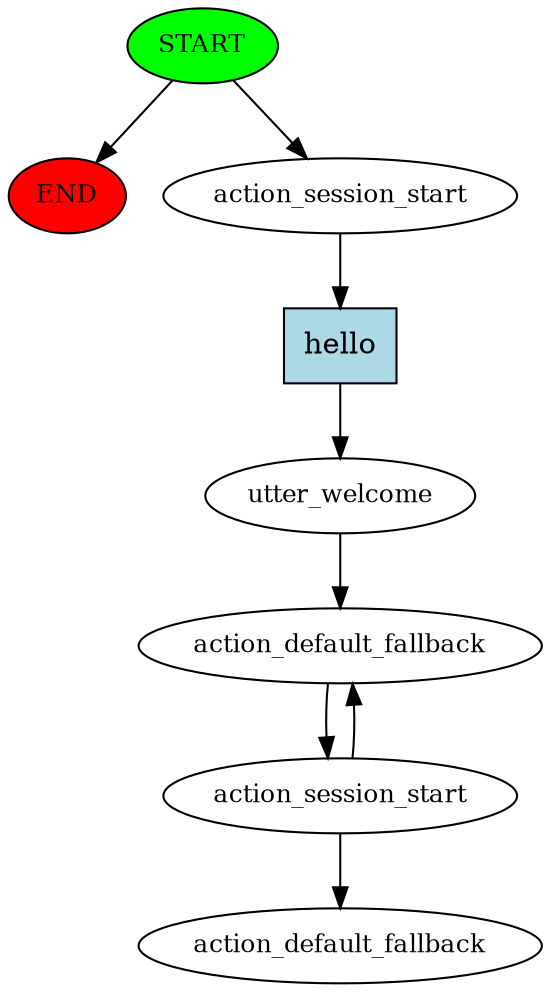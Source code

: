 digraph  {
0 [class="start active", fillcolor=green, fontsize=12, label=START, style=filled];
"-1" [class=end, fillcolor=red, fontsize=12, label=END, style=filled];
1 [class=active, fontsize=12, label=action_session_start];
2 [class=active, fontsize=12, label=utter_welcome];
3 [class=active, fontsize=12, label=action_default_fallback];
4 [class=active, fontsize=12, label=action_session_start];
9 [class="dashed active", fontsize=12, label=action_default_fallback];
10 [class="intent active", fillcolor=lightblue, label=hello, shape=rect, style=filled];
0 -> "-1"  [class="", key=NONE, label=""];
0 -> 1  [class=active, key=NONE, label=""];
1 -> 10  [class=active, key=0];
2 -> 3  [class=active, key=NONE, label=""];
3 -> 4  [class=active, key=NONE, label=""];
4 -> 3  [class=active, key=NONE, label=""];
4 -> 9  [class=active, key=NONE, label=""];
10 -> 2  [class=active, key=0];
}

